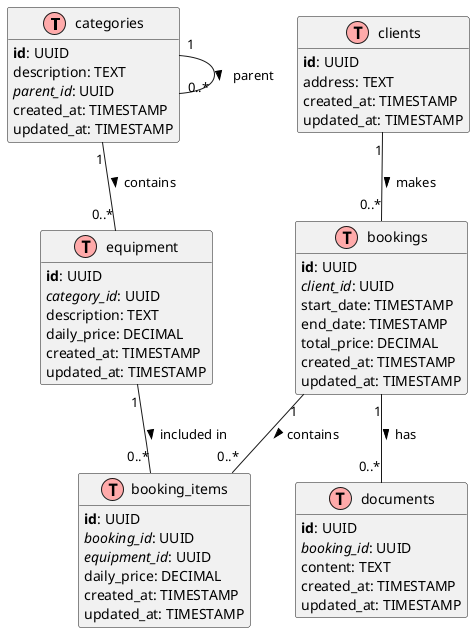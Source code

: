 @startuml CINERENTAL Database Schema

!define table(x) class x << (T,#FFAAAA) >>
!define primary_key(x) <b>x</b>
!define foreign_key(x) <i>x</i>

hide methods
hide stereotypes

table(categories) {
  primary_key(id): UUID
  name: VARCHAR(255)
  description: TEXT
  foreign_key(parent_id): UUID
  created_at: TIMESTAMP
  updated_at: TIMESTAMP
}

table(equipment) {
  primary_key(id): UUID
  foreign_key(category_id): UUID
  name: VARCHAR(255)
  description: TEXT
  barcode: VARCHAR(50)
  daily_price: DECIMAL
  status: VARCHAR(20)
  created_at: TIMESTAMP
  updated_at: TIMESTAMP
}

table(clients) {
  primary_key(id): UUID
  first_name: VARCHAR(100)
  last_name: VARCHAR(100)
  email: VARCHAR(255)
  phone: VARCHAR(20)
  address: TEXT
  created_at: TIMESTAMP
  updated_at: TIMESTAMP
}

table(bookings) {
  primary_key(id): UUID
  foreign_key(client_id): UUID
  start_date: TIMESTAMP
  end_date: TIMESTAMP
  status: VARCHAR(20)
  total_price: DECIMAL
  created_at: TIMESTAMP
  updated_at: TIMESTAMP
}

table(booking_items) {
  primary_key(id): UUID
  foreign_key(booking_id): UUID
  foreign_key(equipment_id): UUID
  daily_price: DECIMAL
  created_at: TIMESTAMP
  updated_at: TIMESTAMP
}

table(documents) {
  primary_key(id): UUID
  foreign_key(booking_id): UUID
  type: VARCHAR(50)
  number: VARCHAR(100)
  content: TEXT
  created_at: TIMESTAMP
  updated_at: TIMESTAMP
}

categories "1" -- "0..*" categories : parent >
categories "1" -- "0..*" equipment : contains >
clients "1" -- "0..*" bookings : makes >
bookings "1" -- "0..*" booking_items : contains >
bookings "1" -- "0..*" documents : has >
equipment "1" -- "0..*" booking_items : included in >

@enduml 